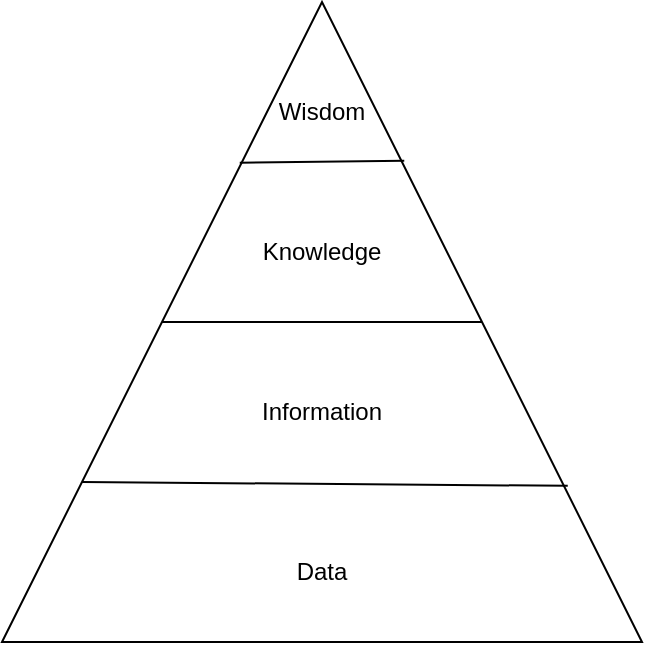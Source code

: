 <mxfile version="22.0.0" type="device">
  <diagram name="Page-1" id="1pPTh6-jeioindv3XJcE">
    <mxGraphModel dx="419" dy="262" grid="1" gridSize="10" guides="1" tooltips="1" connect="1" arrows="1" fold="1" page="1" pageScale="1" pageWidth="850" pageHeight="1100" math="0" shadow="0">
      <root>
        <mxCell id="0" />
        <mxCell id="1" parent="0" />
        <mxCell id="yTB3u1UxCfr47sabddrl-1" value="" style="verticalLabelPosition=bottom;verticalAlign=top;html=1;shape=mxgraph.basic.acute_triangle;dx=0.5;" vertex="1" parent="1">
          <mxGeometry x="200" y="80" width="320" height="320" as="geometry" />
        </mxCell>
        <mxCell id="yTB3u1UxCfr47sabddrl-5" value="" style="endArrow=none;html=1;rounded=0;exitX=0;exitY=0;exitDx=80;exitDy=160;exitPerimeter=0;entryX=0;entryY=0;entryDx=240;entryDy=160;entryPerimeter=0;" edge="1" parent="1" source="yTB3u1UxCfr47sabddrl-1" target="yTB3u1UxCfr47sabddrl-1">
          <mxGeometry width="50" height="50" relative="1" as="geometry">
            <mxPoint x="370" y="300" as="sourcePoint" />
            <mxPoint x="420" y="250" as="targetPoint" />
          </mxGeometry>
        </mxCell>
        <mxCell id="yTB3u1UxCfr47sabddrl-6" value="" style="endArrow=none;html=1;rounded=0;entryX=0.884;entryY=0.756;entryDx=0;entryDy=0;entryPerimeter=0;" edge="1" parent="1" target="yTB3u1UxCfr47sabddrl-1">
          <mxGeometry width="50" height="50" relative="1" as="geometry">
            <mxPoint x="240" y="320" as="sourcePoint" />
            <mxPoint x="460" y="320" as="targetPoint" />
          </mxGeometry>
        </mxCell>
        <mxCell id="yTB3u1UxCfr47sabddrl-8" value="" style="endArrow=none;html=1;rounded=0;entryX=0.636;entryY=0.248;entryDx=0;entryDy=0;entryPerimeter=0;exitX=0.379;exitY=0.251;exitDx=0;exitDy=0;exitPerimeter=0;" edge="1" parent="1">
          <mxGeometry width="50" height="50" relative="1" as="geometry">
            <mxPoint x="318.88" y="160.32" as="sourcePoint" />
            <mxPoint x="401.12" y="159.36" as="targetPoint" />
          </mxGeometry>
        </mxCell>
        <mxCell id="yTB3u1UxCfr47sabddrl-9" value="Wisdom" style="text;html=1;strokeColor=none;fillColor=none;align=center;verticalAlign=middle;whiteSpace=wrap;rounded=0;" vertex="1" parent="1">
          <mxGeometry x="330" y="120" width="60" height="30" as="geometry" />
        </mxCell>
        <mxCell id="yTB3u1UxCfr47sabddrl-11" value="Knowledge" style="text;html=1;strokeColor=none;fillColor=none;align=center;verticalAlign=middle;whiteSpace=wrap;rounded=0;" vertex="1" parent="1">
          <mxGeometry x="330" y="190" width="60" height="30" as="geometry" />
        </mxCell>
        <mxCell id="yTB3u1UxCfr47sabddrl-12" value="Information" style="text;html=1;strokeColor=none;fillColor=none;align=center;verticalAlign=middle;whiteSpace=wrap;rounded=0;" vertex="1" parent="1">
          <mxGeometry x="330" y="270" width="60" height="30" as="geometry" />
        </mxCell>
        <mxCell id="yTB3u1UxCfr47sabddrl-13" value="Data" style="text;html=1;strokeColor=none;fillColor=none;align=center;verticalAlign=middle;whiteSpace=wrap;rounded=0;" vertex="1" parent="1">
          <mxGeometry x="330" y="350" width="60" height="30" as="geometry" />
        </mxCell>
      </root>
    </mxGraphModel>
  </diagram>
</mxfile>
